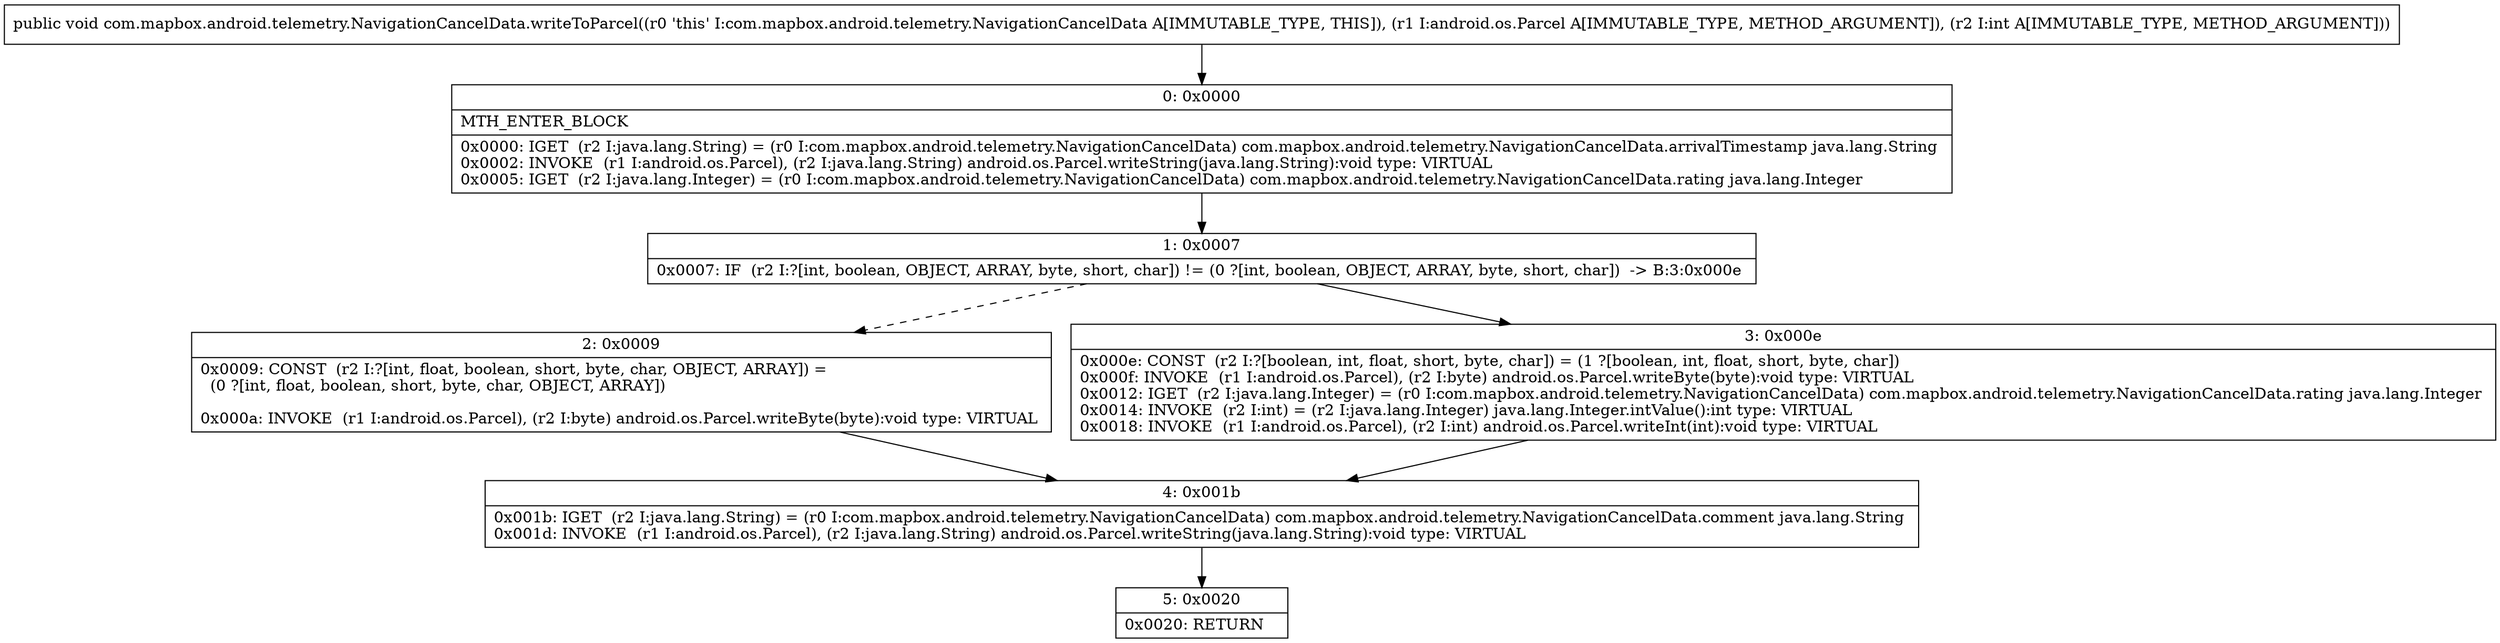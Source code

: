 digraph "CFG forcom.mapbox.android.telemetry.NavigationCancelData.writeToParcel(Landroid\/os\/Parcel;I)V" {
Node_0 [shape=record,label="{0\:\ 0x0000|MTH_ENTER_BLOCK\l|0x0000: IGET  (r2 I:java.lang.String) = (r0 I:com.mapbox.android.telemetry.NavigationCancelData) com.mapbox.android.telemetry.NavigationCancelData.arrivalTimestamp java.lang.String \l0x0002: INVOKE  (r1 I:android.os.Parcel), (r2 I:java.lang.String) android.os.Parcel.writeString(java.lang.String):void type: VIRTUAL \l0x0005: IGET  (r2 I:java.lang.Integer) = (r0 I:com.mapbox.android.telemetry.NavigationCancelData) com.mapbox.android.telemetry.NavigationCancelData.rating java.lang.Integer \l}"];
Node_1 [shape=record,label="{1\:\ 0x0007|0x0007: IF  (r2 I:?[int, boolean, OBJECT, ARRAY, byte, short, char]) != (0 ?[int, boolean, OBJECT, ARRAY, byte, short, char])  \-\> B:3:0x000e \l}"];
Node_2 [shape=record,label="{2\:\ 0x0009|0x0009: CONST  (r2 I:?[int, float, boolean, short, byte, char, OBJECT, ARRAY]) = \l  (0 ?[int, float, boolean, short, byte, char, OBJECT, ARRAY])\l \l0x000a: INVOKE  (r1 I:android.os.Parcel), (r2 I:byte) android.os.Parcel.writeByte(byte):void type: VIRTUAL \l}"];
Node_3 [shape=record,label="{3\:\ 0x000e|0x000e: CONST  (r2 I:?[boolean, int, float, short, byte, char]) = (1 ?[boolean, int, float, short, byte, char]) \l0x000f: INVOKE  (r1 I:android.os.Parcel), (r2 I:byte) android.os.Parcel.writeByte(byte):void type: VIRTUAL \l0x0012: IGET  (r2 I:java.lang.Integer) = (r0 I:com.mapbox.android.telemetry.NavigationCancelData) com.mapbox.android.telemetry.NavigationCancelData.rating java.lang.Integer \l0x0014: INVOKE  (r2 I:int) = (r2 I:java.lang.Integer) java.lang.Integer.intValue():int type: VIRTUAL \l0x0018: INVOKE  (r1 I:android.os.Parcel), (r2 I:int) android.os.Parcel.writeInt(int):void type: VIRTUAL \l}"];
Node_4 [shape=record,label="{4\:\ 0x001b|0x001b: IGET  (r2 I:java.lang.String) = (r0 I:com.mapbox.android.telemetry.NavigationCancelData) com.mapbox.android.telemetry.NavigationCancelData.comment java.lang.String \l0x001d: INVOKE  (r1 I:android.os.Parcel), (r2 I:java.lang.String) android.os.Parcel.writeString(java.lang.String):void type: VIRTUAL \l}"];
Node_5 [shape=record,label="{5\:\ 0x0020|0x0020: RETURN   \l}"];
MethodNode[shape=record,label="{public void com.mapbox.android.telemetry.NavigationCancelData.writeToParcel((r0 'this' I:com.mapbox.android.telemetry.NavigationCancelData A[IMMUTABLE_TYPE, THIS]), (r1 I:android.os.Parcel A[IMMUTABLE_TYPE, METHOD_ARGUMENT]), (r2 I:int A[IMMUTABLE_TYPE, METHOD_ARGUMENT])) }"];
MethodNode -> Node_0;
Node_0 -> Node_1;
Node_1 -> Node_2[style=dashed];
Node_1 -> Node_3;
Node_2 -> Node_4;
Node_3 -> Node_4;
Node_4 -> Node_5;
}

